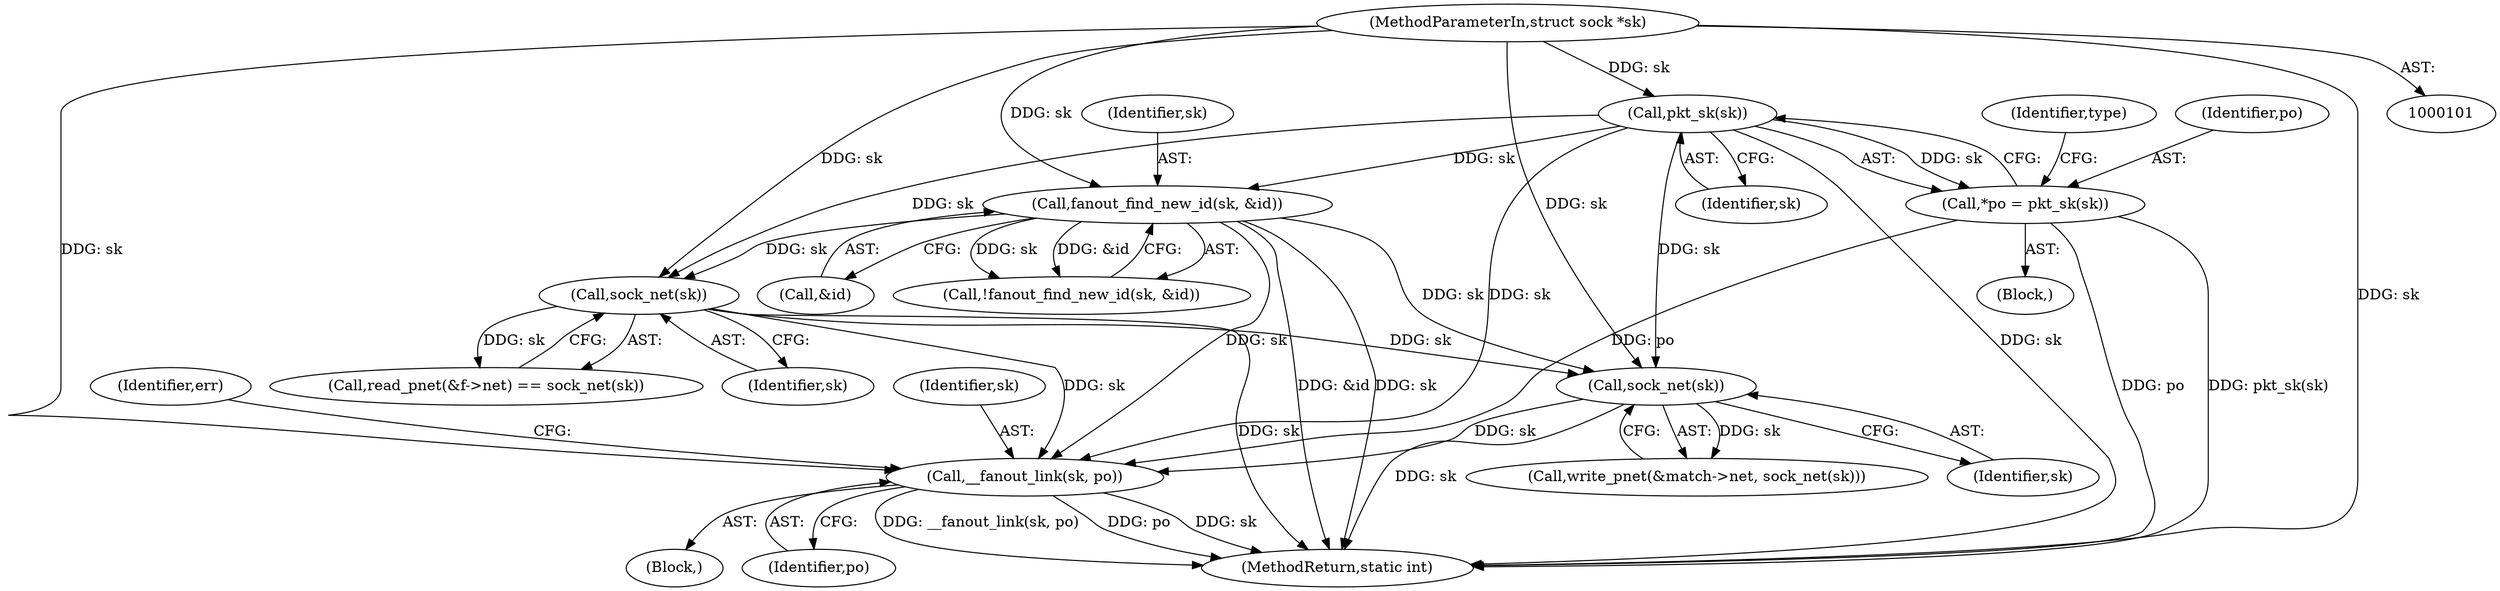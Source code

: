 digraph "0_linux_008ba2a13f2d04c947adc536d19debb8fe66f110@pointer" {
"1000470" [label="(Call,__fanout_link(sk, po))"];
"1000113" [label="(Call,pkt_sk(sk))"];
"1000102" [label="(MethodParameterIn,struct sock *sk)"];
"1000306" [label="(Call,sock_net(sk))"];
"1000262" [label="(Call,sock_net(sk))"];
"1000229" [label="(Call,fanout_find_new_id(sk, &id))"];
"1000111" [label="(Call,*po = pkt_sk(sk))"];
"1000256" [label="(Call,read_pnet(&f->net) == sock_net(sk))"];
"1000111" [label="(Call,*po = pkt_sk(sk))"];
"1000301" [label="(Call,write_pnet(&match->net, sock_net(sk)))"];
"1000102" [label="(MethodParameterIn,struct sock *sk)"];
"1000470" [label="(Call,__fanout_link(sk, po))"];
"1000307" [label="(Identifier,sk)"];
"1000262" [label="(Call,sock_net(sk))"];
"1000231" [label="(Call,&id)"];
"1000447" [label="(Block,)"];
"1000474" [label="(Identifier,err)"];
"1000114" [label="(Identifier,sk)"];
"1000230" [label="(Identifier,sk)"];
"1000113" [label="(Call,pkt_sk(sk))"];
"1000105" [label="(Block,)"];
"1000229" [label="(Call,fanout_find_new_id(sk, &id))"];
"1000516" [label="(MethodReturn,static int)"];
"1000228" [label="(Call,!fanout_find_new_id(sk, &id))"];
"1000119" [label="(Identifier,type)"];
"1000471" [label="(Identifier,sk)"];
"1000112" [label="(Identifier,po)"];
"1000472" [label="(Identifier,po)"];
"1000263" [label="(Identifier,sk)"];
"1000306" [label="(Call,sock_net(sk))"];
"1000470" -> "1000447"  [label="AST: "];
"1000470" -> "1000472"  [label="CFG: "];
"1000471" -> "1000470"  [label="AST: "];
"1000472" -> "1000470"  [label="AST: "];
"1000474" -> "1000470"  [label="CFG: "];
"1000470" -> "1000516"  [label="DDG: po"];
"1000470" -> "1000516"  [label="DDG: sk"];
"1000470" -> "1000516"  [label="DDG: __fanout_link(sk, po)"];
"1000113" -> "1000470"  [label="DDG: sk"];
"1000306" -> "1000470"  [label="DDG: sk"];
"1000262" -> "1000470"  [label="DDG: sk"];
"1000229" -> "1000470"  [label="DDG: sk"];
"1000102" -> "1000470"  [label="DDG: sk"];
"1000111" -> "1000470"  [label="DDG: po"];
"1000113" -> "1000111"  [label="AST: "];
"1000113" -> "1000114"  [label="CFG: "];
"1000114" -> "1000113"  [label="AST: "];
"1000111" -> "1000113"  [label="CFG: "];
"1000113" -> "1000516"  [label="DDG: sk"];
"1000113" -> "1000111"  [label="DDG: sk"];
"1000102" -> "1000113"  [label="DDG: sk"];
"1000113" -> "1000229"  [label="DDG: sk"];
"1000113" -> "1000262"  [label="DDG: sk"];
"1000113" -> "1000306"  [label="DDG: sk"];
"1000102" -> "1000101"  [label="AST: "];
"1000102" -> "1000516"  [label="DDG: sk"];
"1000102" -> "1000229"  [label="DDG: sk"];
"1000102" -> "1000262"  [label="DDG: sk"];
"1000102" -> "1000306"  [label="DDG: sk"];
"1000306" -> "1000301"  [label="AST: "];
"1000306" -> "1000307"  [label="CFG: "];
"1000307" -> "1000306"  [label="AST: "];
"1000301" -> "1000306"  [label="CFG: "];
"1000306" -> "1000516"  [label="DDG: sk"];
"1000306" -> "1000301"  [label="DDG: sk"];
"1000262" -> "1000306"  [label="DDG: sk"];
"1000229" -> "1000306"  [label="DDG: sk"];
"1000262" -> "1000256"  [label="AST: "];
"1000262" -> "1000263"  [label="CFG: "];
"1000263" -> "1000262"  [label="AST: "];
"1000256" -> "1000262"  [label="CFG: "];
"1000262" -> "1000516"  [label="DDG: sk"];
"1000262" -> "1000256"  [label="DDG: sk"];
"1000229" -> "1000262"  [label="DDG: sk"];
"1000229" -> "1000228"  [label="AST: "];
"1000229" -> "1000231"  [label="CFG: "];
"1000230" -> "1000229"  [label="AST: "];
"1000231" -> "1000229"  [label="AST: "];
"1000228" -> "1000229"  [label="CFG: "];
"1000229" -> "1000516"  [label="DDG: &id"];
"1000229" -> "1000516"  [label="DDG: sk"];
"1000229" -> "1000228"  [label="DDG: sk"];
"1000229" -> "1000228"  [label="DDG: &id"];
"1000111" -> "1000105"  [label="AST: "];
"1000112" -> "1000111"  [label="AST: "];
"1000119" -> "1000111"  [label="CFG: "];
"1000111" -> "1000516"  [label="DDG: po"];
"1000111" -> "1000516"  [label="DDG: pkt_sk(sk)"];
}
